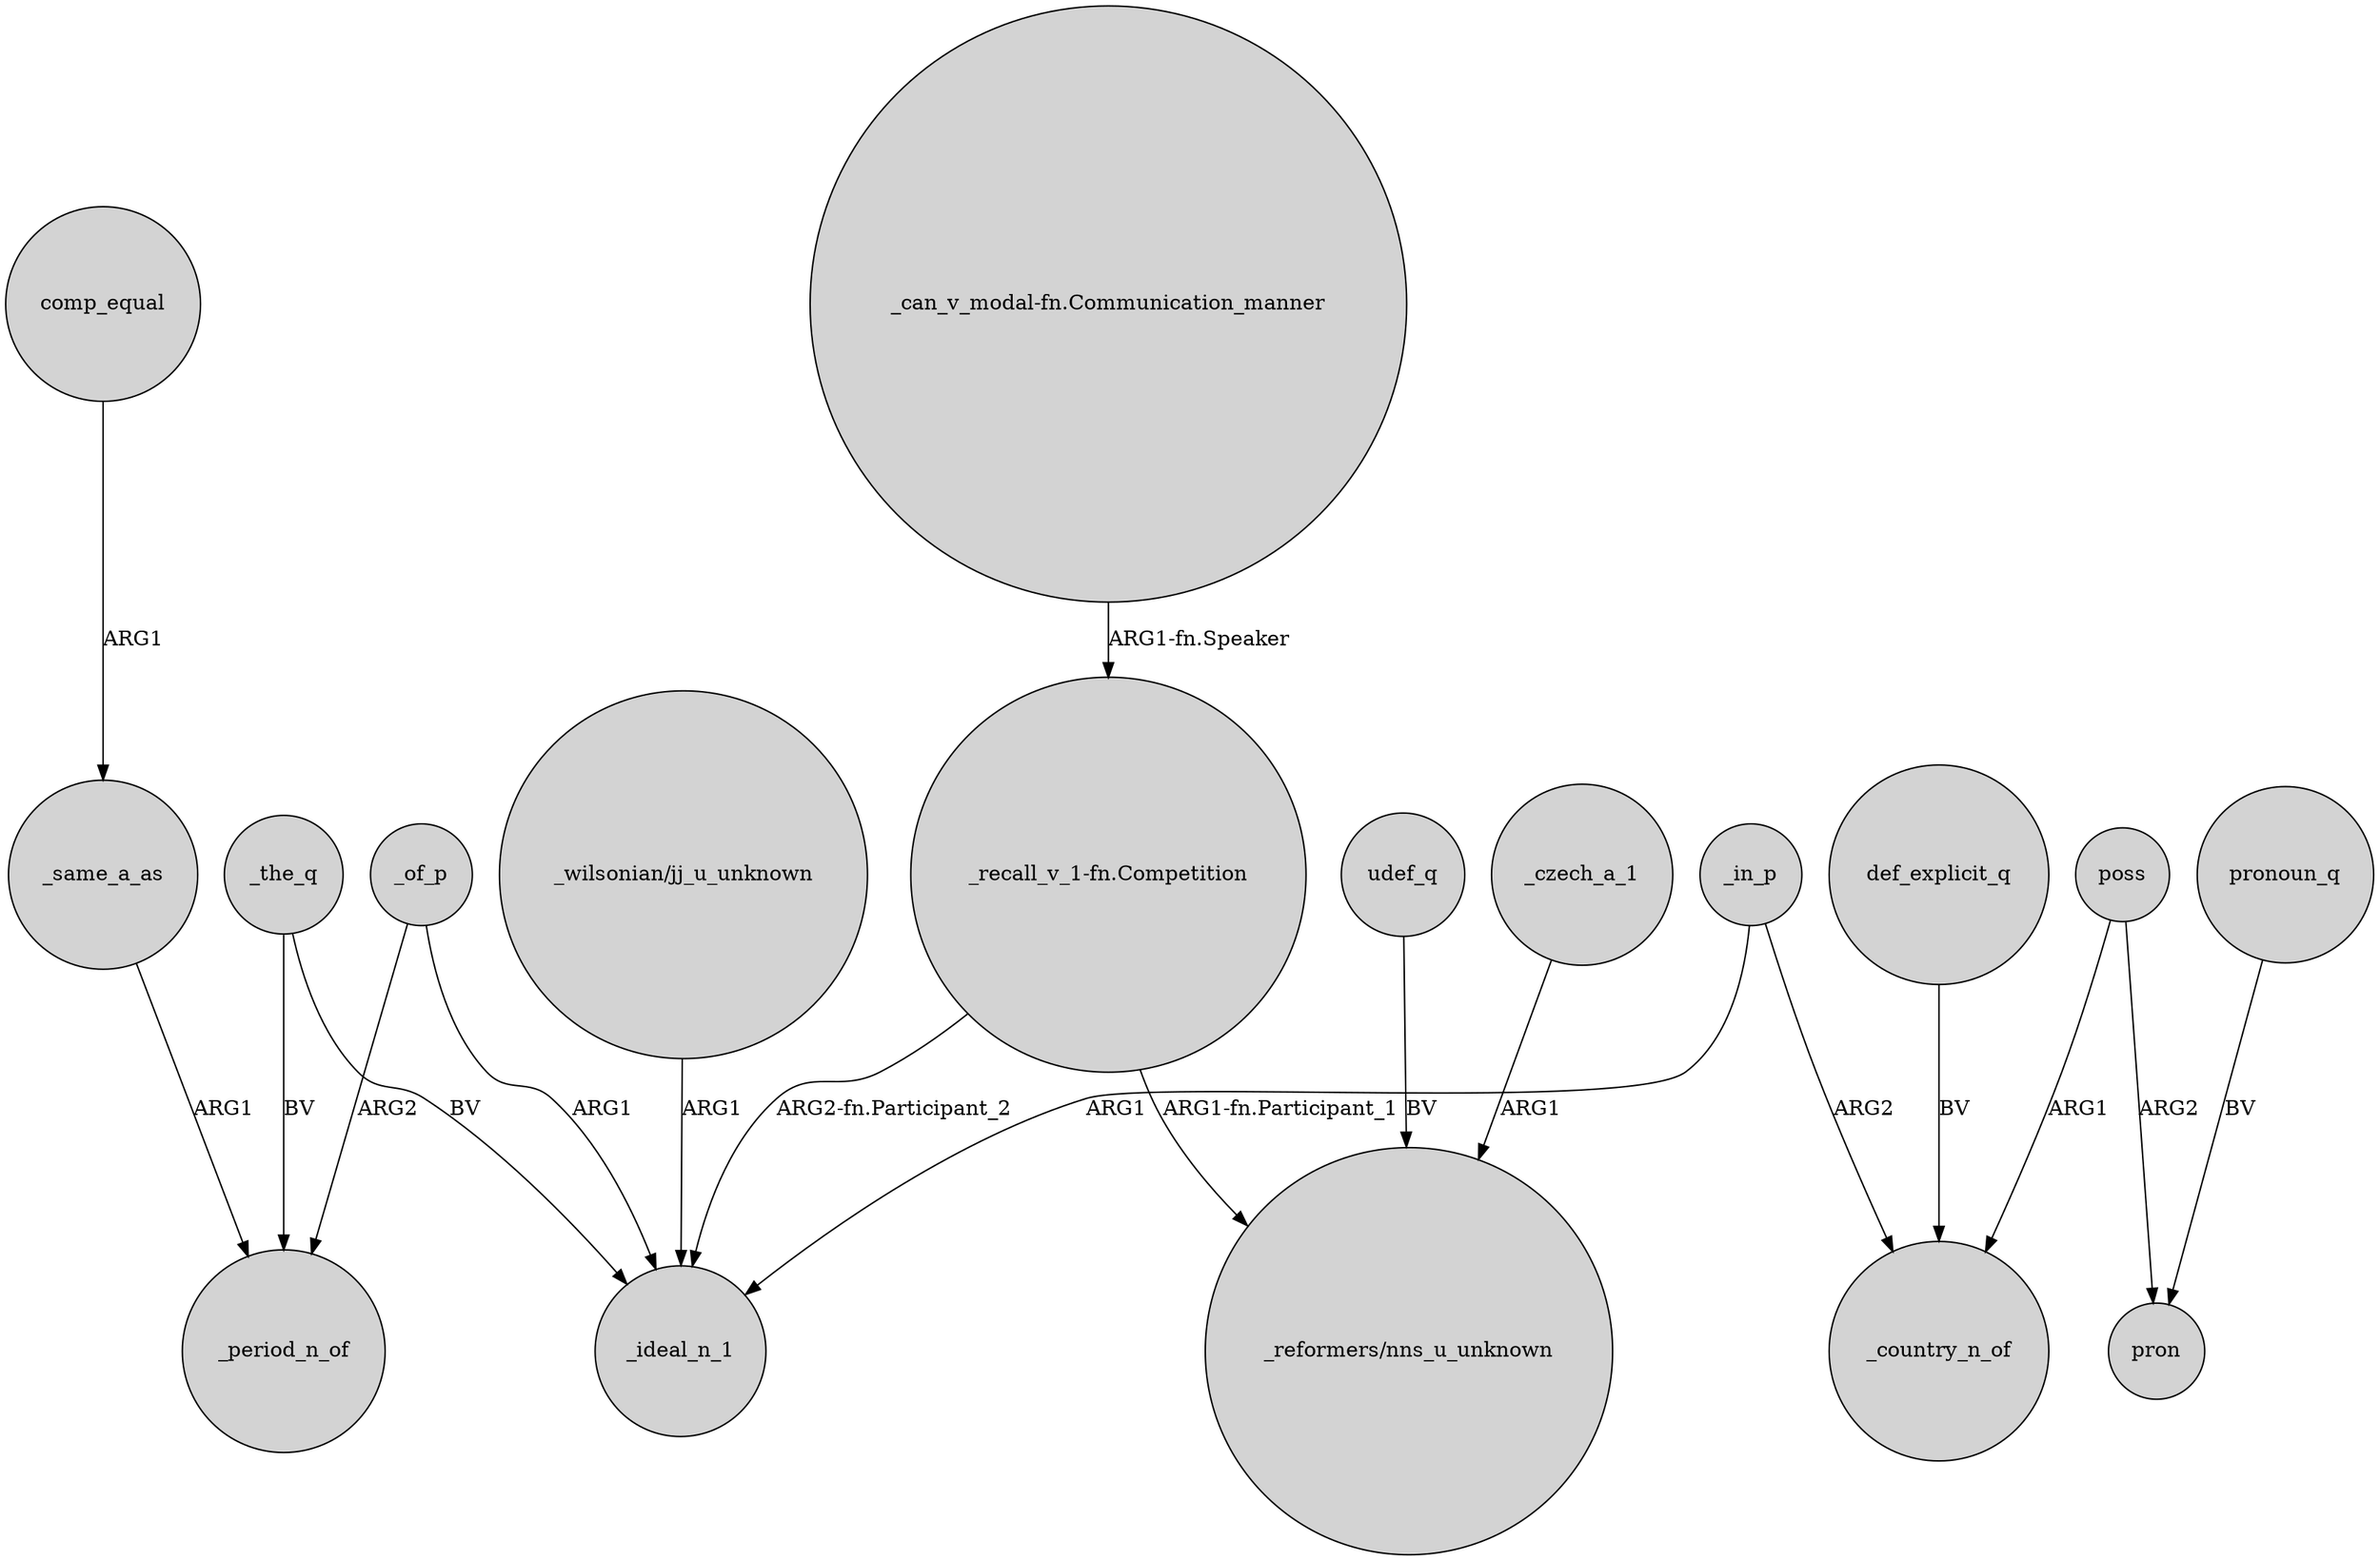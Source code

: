 digraph {
	node [shape=circle style=filled]
	_of_p -> _period_n_of [label=ARG2]
	udef_q -> "_reformers/nns_u_unknown" [label=BV]
	_czech_a_1 -> "_reformers/nns_u_unknown" [label=ARG1]
	_same_a_as -> _period_n_of [label=ARG1]
	"_recall_v_1-fn.Competition" -> "_reformers/nns_u_unknown" [label="ARG1-fn.Participant_1"]
	_of_p -> _ideal_n_1 [label=ARG1]
	_the_q -> _period_n_of [label=BV]
	"_can_v_modal-fn.Communication_manner" -> "_recall_v_1-fn.Competition" [label="ARG1-fn.Speaker"]
	_the_q -> _ideal_n_1 [label=BV]
	"_recall_v_1-fn.Competition" -> _ideal_n_1 [label="ARG2-fn.Participant_2"]
	poss -> pron [label=ARG2]
	poss -> _country_n_of [label=ARG1]
	def_explicit_q -> _country_n_of [label=BV]
	comp_equal -> _same_a_as [label=ARG1]
	_in_p -> _ideal_n_1 [label=ARG1]
	pronoun_q -> pron [label=BV]
	_in_p -> _country_n_of [label=ARG2]
	"_wilsonian/jj_u_unknown" -> _ideal_n_1 [label=ARG1]
}
